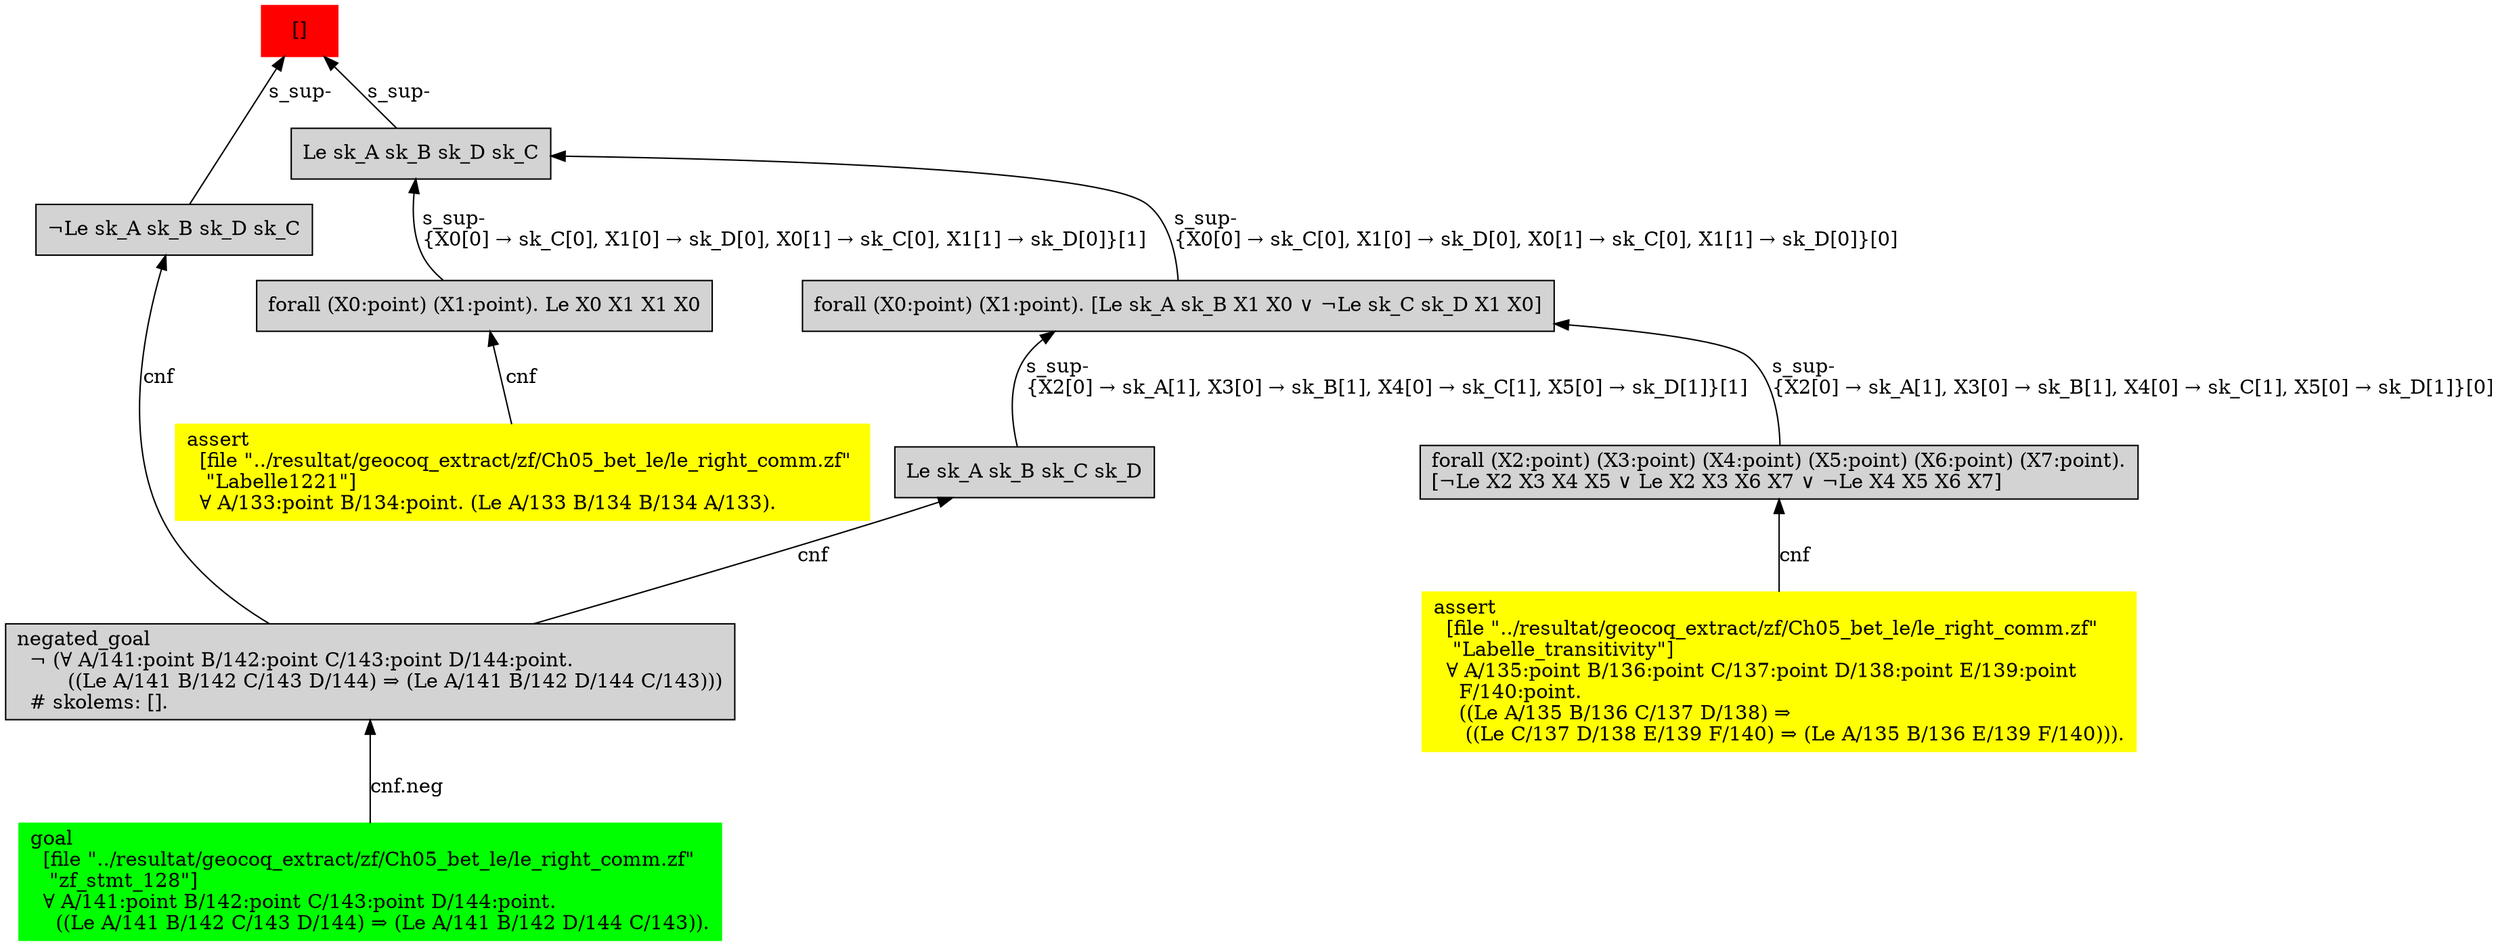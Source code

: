 digraph "unsat_graph" {
  vertex_0 [color=red, label="[]", shape=box, style=filled];
  vertex_0 -> vertex_1 [label="s_sup-\l", dir="back"];
  vertex_1 [shape=box, label="¬Le sk_A sk_B sk_D sk_C\l", style=filled];
  vertex_1 -> vertex_2 [label="cnf", dir="back"];
  vertex_2 [shape=box, label="negated_goal\l  ¬ (∀ A/141:point B/142:point C/143:point D/144:point.\l        ((Le A/141 B/142 C/143 D/144) ⇒ (Le A/141 B/142 D/144 C/143)))\l  # skolems: [].\l", style=filled];
  vertex_2 -> vertex_3 [label="cnf.neg", dir="back"];
  vertex_3 [color=green, shape=box, label="goal\l  [file \"../resultat/geocoq_extract/zf/Ch05_bet_le/le_right_comm.zf\" \l   \"zf_stmt_128\"]\l  ∀ A/141:point B/142:point C/143:point D/144:point.\l    ((Le A/141 B/142 C/143 D/144) ⇒ (Le A/141 B/142 D/144 C/143)).\l", style=filled];
  vertex_0 -> vertex_4 [label="s_sup-\l", dir="back"];
  vertex_4 [shape=box, label="Le sk_A sk_B sk_D sk_C\l", style=filled];
  vertex_4 -> vertex_5 [label="s_sup-\l\{X0[0] → sk_C[0], X1[0] → sk_D[0], X0[1] → sk_C[0], X1[1] → sk_D[0]\}[0]\l", dir="back"];
  vertex_5 [shape=box, label="forall (X0:point) (X1:point). [Le sk_A sk_B X1 X0 ∨ ¬Le sk_C sk_D X1 X0]\l", style=filled];
  vertex_5 -> vertex_6 [label="s_sup-\l\{X2[0] → sk_A[1], X3[0] → sk_B[1], X4[0] → sk_C[1], X5[0] → sk_D[1]\}[0]\l", dir="back"];
  vertex_6 [shape=box, label="forall (X2:point) (X3:point) (X4:point) (X5:point) (X6:point) (X7:point).\l[¬Le X2 X3 X4 X5 ∨ Le X2 X3 X6 X7 ∨ ¬Le X4 X5 X6 X7]\l", style=filled];
  vertex_6 -> vertex_7 [label="cnf", dir="back"];
  vertex_7 [color=yellow, shape=box, label="assert\l  [file \"../resultat/geocoq_extract/zf/Ch05_bet_le/le_right_comm.zf\" \l   \"Labelle_transitivity\"]\l  ∀ A/135:point B/136:point C/137:point D/138:point E/139:point \l    F/140:point.\l    ((Le A/135 B/136 C/137 D/138) ⇒\l     ((Le C/137 D/138 E/139 F/140) ⇒ (Le A/135 B/136 E/139 F/140))).\l", style=filled];
  vertex_5 -> vertex_8 [label="s_sup-\l\{X2[0] → sk_A[1], X3[0] → sk_B[1], X4[0] → sk_C[1], X5[0] → sk_D[1]\}[1]\l", dir="back"];
  vertex_8 [shape=box, label="Le sk_A sk_B sk_C sk_D\l", style=filled];
  vertex_8 -> vertex_2 [label="cnf", dir="back"];
  vertex_4 -> vertex_9 [label="s_sup-\l\{X0[0] → sk_C[0], X1[0] → sk_D[0], X0[1] → sk_C[0], X1[1] → sk_D[0]\}[1]\l", dir="back"];
  vertex_9 [shape=box, label="forall (X0:point) (X1:point). Le X0 X1 X1 X0\l", style=filled];
  vertex_9 -> vertex_10 [label="cnf", dir="back"];
  vertex_10 [color=yellow, shape=box, label="assert\l  [file \"../resultat/geocoq_extract/zf/Ch05_bet_le/le_right_comm.zf\" \l   \"Labelle1221\"]\l  ∀ A/133:point B/134:point. (Le A/133 B/134 B/134 A/133).\l", style=filled];
  }


